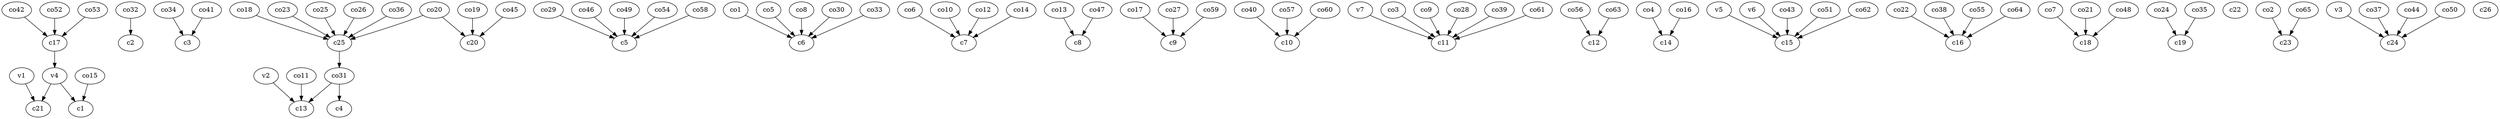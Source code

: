 strict digraph  {
c1;
c2;
c3;
c4;
c5;
c6;
c7;
c8;
c9;
c10;
c11;
c12;
c13;
c14;
c15;
c16;
c17;
c18;
c19;
c20;
c21;
c22;
c23;
c24;
c25;
c26;
v1;
v2;
v3;
v4;
v5;
v6;
v7;
co1;
co2;
co3;
co4;
co5;
co6;
co7;
co8;
co9;
co10;
co11;
co12;
co13;
co14;
co15;
co16;
co17;
co18;
co19;
co20;
co21;
co22;
co23;
co24;
co25;
co26;
co27;
co28;
co29;
co30;
co31;
co32;
co33;
co34;
co35;
co36;
co37;
co38;
co39;
co40;
co41;
co42;
co43;
co44;
co45;
co46;
co47;
co48;
co49;
co50;
co51;
co52;
co53;
co54;
co55;
co56;
co57;
co58;
co59;
co60;
co61;
co62;
co63;
co64;
co65;
c17 -> v4  [weight=1];
c25 -> co31  [weight=1];
v1 -> c21  [weight=1];
v2 -> c13  [weight=1];
v3 -> c24  [weight=1];
v4 -> c21  [weight=1];
v4 -> c1  [weight=1];
v5 -> c15  [weight=1];
v6 -> c15  [weight=1];
v7 -> c11  [weight=1];
co1 -> c6  [weight=1];
co2 -> c23  [weight=1];
co3 -> c11  [weight=1];
co4 -> c14  [weight=1];
co5 -> c6  [weight=1];
co6 -> c7  [weight=1];
co7 -> c18  [weight=1];
co8 -> c6  [weight=1];
co9 -> c11  [weight=1];
co10 -> c7  [weight=1];
co11 -> c13  [weight=1];
co12 -> c7  [weight=1];
co13 -> c8  [weight=1];
co14 -> c7  [weight=1];
co15 -> c1  [weight=1];
co16 -> c14  [weight=1];
co17 -> c9  [weight=1];
co18 -> c25  [weight=1];
co19 -> c20  [weight=1];
co20 -> c20  [weight=1];
co20 -> c25  [weight=1];
co21 -> c18  [weight=1];
co22 -> c16  [weight=1];
co23 -> c25  [weight=1];
co24 -> c19  [weight=1];
co25 -> c25  [weight=1];
co26 -> c25  [weight=1];
co27 -> c9  [weight=1];
co28 -> c11  [weight=1];
co29 -> c5  [weight=1];
co30 -> c6  [weight=1];
co31 -> c4  [weight=1];
co31 -> c13  [weight=1];
co32 -> c2  [weight=1];
co33 -> c6  [weight=1];
co34 -> c3  [weight=1];
co35 -> c19  [weight=1];
co36 -> c25  [weight=1];
co37 -> c24  [weight=1];
co38 -> c16  [weight=1];
co39 -> c11  [weight=1];
co40 -> c10  [weight=1];
co41 -> c3  [weight=1];
co42 -> c17  [weight=1];
co43 -> c15  [weight=1];
co44 -> c24  [weight=1];
co45 -> c20  [weight=1];
co46 -> c5  [weight=1];
co47 -> c8  [weight=1];
co48 -> c18  [weight=1];
co49 -> c5  [weight=1];
co50 -> c24  [weight=1];
co51 -> c15  [weight=1];
co52 -> c17  [weight=1];
co53 -> c17  [weight=1];
co54 -> c5  [weight=1];
co55 -> c16  [weight=1];
co56 -> c12  [weight=1];
co57 -> c10  [weight=1];
co58 -> c5  [weight=1];
co59 -> c9  [weight=1];
co60 -> c10  [weight=1];
co61 -> c11  [weight=1];
co62 -> c15  [weight=1];
co63 -> c12  [weight=1];
co64 -> c16  [weight=1];
co65 -> c23  [weight=1];
}

